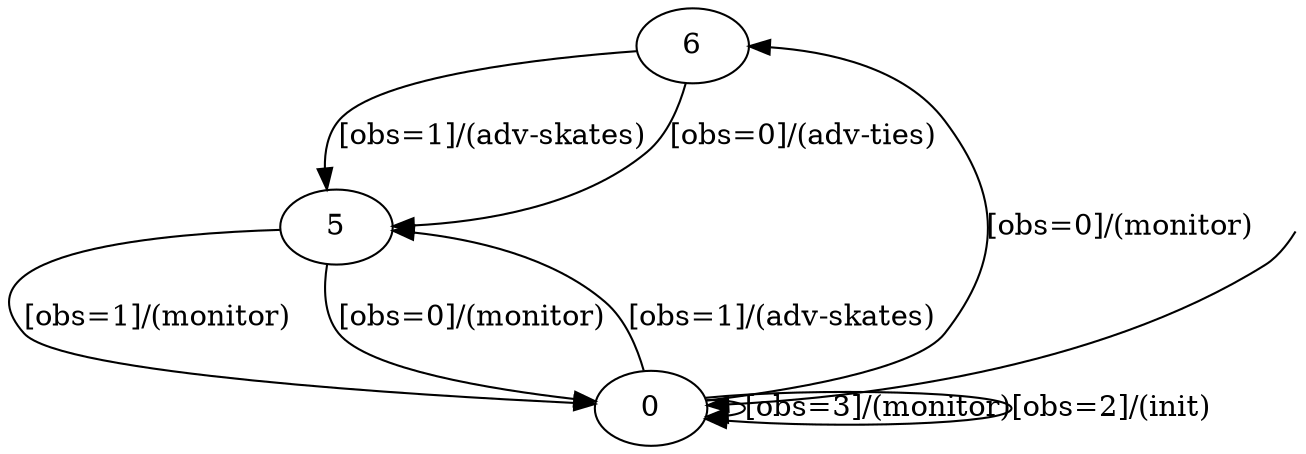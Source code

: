 digraph {
6;
5;
0;
__init [label="", style=invis, width=0];
__init -> 0;
6 -> 5 [label="[obs=1]/(adv-skates)"];
6 -> 5 [label="[obs=0]/(adv-ties)"];
5 -> 0 [label="[obs=1]/(monitor)"];
5 -> 0 [label="[obs=0]/(monitor)"];
0 -> 5 [label="[obs=1]/(adv-skates)"];
0 -> 6 [label="[obs=0]/(monitor)"];
0 -> 0 [label="[obs=3]/(monitor)"];
0 -> 0 [label="[obs=2]/(init)"];
}
